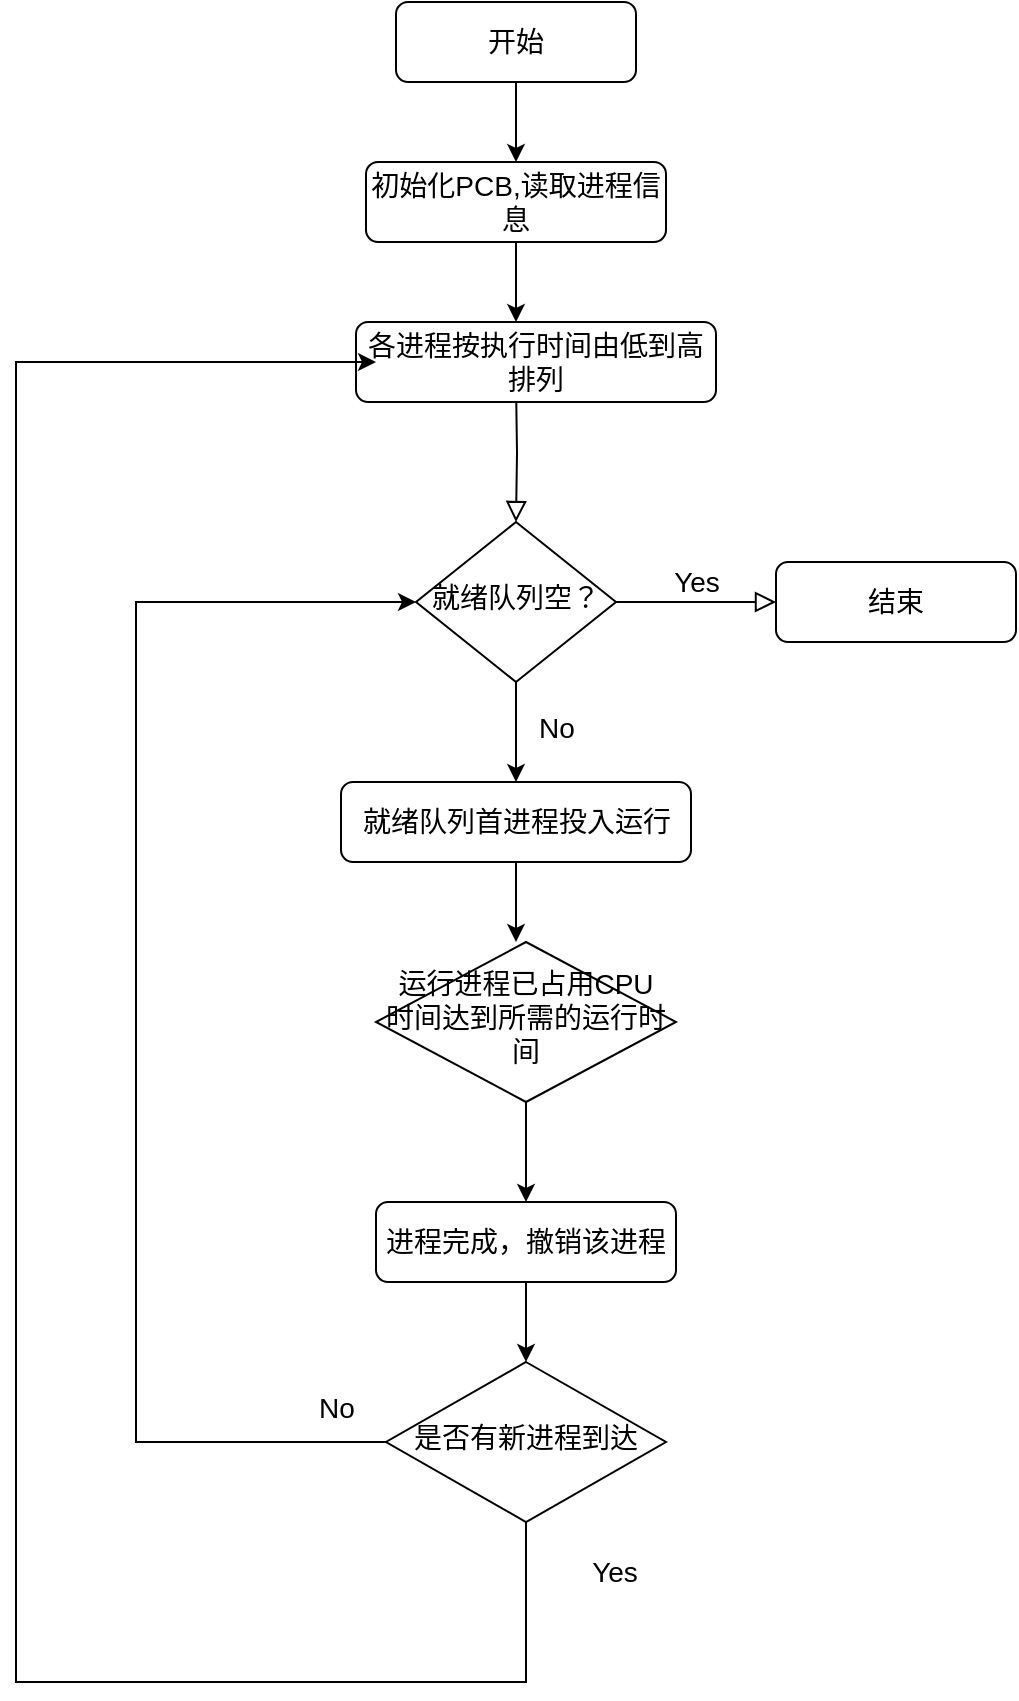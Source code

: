 <mxfile version="22.1.7" type="github">
  <diagram id="C5RBs43oDa-KdzZeNtuy" name="Page-1">
    <mxGraphModel dx="982" dy="570" grid="1" gridSize="10" guides="1" tooltips="1" connect="1" arrows="1" fold="1" page="1" pageScale="1" pageWidth="827" pageHeight="1169" math="0" shadow="0">
      <root>
        <mxCell id="WIyWlLk6GJQsqaUBKTNV-0" />
        <mxCell id="WIyWlLk6GJQsqaUBKTNV-1" parent="WIyWlLk6GJQsqaUBKTNV-0" />
        <mxCell id="um3GFqPAfOgvHHpZD2lJ-0" value="" style="rounded=0;html=1;jettySize=auto;orthogonalLoop=1;fontSize=14;endArrow=block;endFill=0;endSize=8;strokeWidth=1;shadow=0;labelBackgroundColor=none;edgeStyle=orthogonalEdgeStyle;" edge="1" parent="WIyWlLk6GJQsqaUBKTNV-1" target="um3GFqPAfOgvHHpZD2lJ-4">
          <mxGeometry relative="1" as="geometry">
            <mxPoint x="390" y="250" as="sourcePoint" />
          </mxGeometry>
        </mxCell>
        <mxCell id="um3GFqPAfOgvHHpZD2lJ-1" value="各进程按执行时间由低到高排列" style="rounded=1;whiteSpace=wrap;html=1;fontSize=14;glass=0;strokeWidth=1;shadow=0;" vertex="1" parent="WIyWlLk6GJQsqaUBKTNV-1">
          <mxGeometry x="310" y="220" width="180" height="40" as="geometry" />
        </mxCell>
        <mxCell id="um3GFqPAfOgvHHpZD2lJ-2" value="Yes" style="edgeStyle=orthogonalEdgeStyle;rounded=0;html=1;jettySize=auto;orthogonalLoop=1;fontSize=14;endArrow=block;endFill=0;endSize=8;strokeWidth=1;shadow=0;labelBackgroundColor=none;" edge="1" parent="WIyWlLk6GJQsqaUBKTNV-1" source="um3GFqPAfOgvHHpZD2lJ-4" target="um3GFqPAfOgvHHpZD2lJ-5">
          <mxGeometry y="10" relative="1" as="geometry">
            <mxPoint as="offset" />
          </mxGeometry>
        </mxCell>
        <mxCell id="um3GFqPAfOgvHHpZD2lJ-3" style="edgeStyle=orthogonalEdgeStyle;rounded=0;orthogonalLoop=1;jettySize=auto;html=1;fontSize=14;" edge="1" parent="WIyWlLk6GJQsqaUBKTNV-1" source="um3GFqPAfOgvHHpZD2lJ-4">
          <mxGeometry relative="1" as="geometry">
            <mxPoint x="390" y="450" as="targetPoint" />
          </mxGeometry>
        </mxCell>
        <mxCell id="um3GFqPAfOgvHHpZD2lJ-4" value="就绪队列空？" style="rhombus;whiteSpace=wrap;html=1;shadow=0;fontFamily=Helvetica;fontSize=14;align=center;strokeWidth=1;spacing=6;spacingTop=-4;" vertex="1" parent="WIyWlLk6GJQsqaUBKTNV-1">
          <mxGeometry x="340" y="320" width="100" height="80" as="geometry" />
        </mxCell>
        <mxCell id="um3GFqPAfOgvHHpZD2lJ-5" value="结束" style="rounded=1;whiteSpace=wrap;html=1;fontSize=14;glass=0;strokeWidth=1;shadow=0;" vertex="1" parent="WIyWlLk6GJQsqaUBKTNV-1">
          <mxGeometry x="520" y="340" width="120" height="40" as="geometry" />
        </mxCell>
        <mxCell id="um3GFqPAfOgvHHpZD2lJ-6" style="edgeStyle=orthogonalEdgeStyle;rounded=0;orthogonalLoop=1;jettySize=auto;html=1;exitX=0.5;exitY=1;exitDx=0;exitDy=0;fontSize=14;" edge="1" parent="WIyWlLk6GJQsqaUBKTNV-1" source="um3GFqPAfOgvHHpZD2lJ-7" target="um3GFqPAfOgvHHpZD2lJ-1">
          <mxGeometry relative="1" as="geometry">
            <Array as="points">
              <mxPoint x="390" y="210" />
              <mxPoint x="390" y="210" />
            </Array>
          </mxGeometry>
        </mxCell>
        <mxCell id="um3GFqPAfOgvHHpZD2lJ-7" value="初始化PCB,读取进程信息" style="rounded=1;whiteSpace=wrap;html=1;fontSize=14;glass=0;strokeWidth=1;shadow=0;" vertex="1" parent="WIyWlLk6GJQsqaUBKTNV-1">
          <mxGeometry x="315" y="140" width="150" height="40" as="geometry" />
        </mxCell>
        <mxCell id="um3GFqPAfOgvHHpZD2lJ-8" style="edgeStyle=orthogonalEdgeStyle;rounded=0;orthogonalLoop=1;jettySize=auto;html=1;exitX=0.5;exitY=1;exitDx=0;exitDy=0;entryX=0.5;entryY=0;entryDx=0;entryDy=0;fontSize=14;" edge="1" parent="WIyWlLk6GJQsqaUBKTNV-1" source="um3GFqPAfOgvHHpZD2lJ-9" target="um3GFqPAfOgvHHpZD2lJ-7">
          <mxGeometry relative="1" as="geometry" />
        </mxCell>
        <mxCell id="um3GFqPAfOgvHHpZD2lJ-9" value="开始" style="rounded=1;whiteSpace=wrap;html=1;fontSize=14;glass=0;strokeWidth=1;shadow=0;" vertex="1" parent="WIyWlLk6GJQsqaUBKTNV-1">
          <mxGeometry x="330" y="60" width="120" height="40" as="geometry" />
        </mxCell>
        <mxCell id="um3GFqPAfOgvHHpZD2lJ-10" style="edgeStyle=orthogonalEdgeStyle;rounded=0;orthogonalLoop=1;jettySize=auto;html=1;exitX=0.5;exitY=1;exitDx=0;exitDy=0;fontSize=14;" edge="1" parent="WIyWlLk6GJQsqaUBKTNV-1" source="um3GFqPAfOgvHHpZD2lJ-11">
          <mxGeometry relative="1" as="geometry">
            <mxPoint x="390" y="530" as="targetPoint" />
          </mxGeometry>
        </mxCell>
        <mxCell id="um3GFqPAfOgvHHpZD2lJ-11" value="就绪队列首进程投入运行" style="rounded=1;whiteSpace=wrap;html=1;fontSize=14;glass=0;strokeWidth=1;shadow=0;" vertex="1" parent="WIyWlLk6GJQsqaUBKTNV-1">
          <mxGeometry x="302.5" y="450" width="175" height="40" as="geometry" />
        </mxCell>
        <mxCell id="um3GFqPAfOgvHHpZD2lJ-23" style="edgeStyle=orthogonalEdgeStyle;rounded=0;orthogonalLoop=1;jettySize=auto;html=1;exitX=0.5;exitY=1;exitDx=0;exitDy=0;entryX=0.5;entryY=0;entryDx=0;entryDy=0;" edge="1" parent="WIyWlLk6GJQsqaUBKTNV-1" source="um3GFqPAfOgvHHpZD2lJ-14" target="um3GFqPAfOgvHHpZD2lJ-20">
          <mxGeometry relative="1" as="geometry" />
        </mxCell>
        <mxCell id="um3GFqPAfOgvHHpZD2lJ-14" value="运行进程已占用CPU时间达到所需的运行时间" style="rhombus;whiteSpace=wrap;html=1;shadow=0;fontFamily=Helvetica;fontSize=14;align=center;strokeWidth=1;spacing=6;spacingTop=-4;" vertex="1" parent="WIyWlLk6GJQsqaUBKTNV-1">
          <mxGeometry x="320" y="530" width="150" height="80" as="geometry" />
        </mxCell>
        <mxCell id="um3GFqPAfOgvHHpZD2lJ-15" style="edgeStyle=orthogonalEdgeStyle;rounded=0;orthogonalLoop=1;jettySize=auto;html=1;fontSize=14;exitX=0.5;exitY=1;exitDx=0;exitDy=0;" edge="1" parent="WIyWlLk6GJQsqaUBKTNV-1" source="um3GFqPAfOgvHHpZD2lJ-24">
          <mxGeometry relative="1" as="geometry">
            <mxPoint x="320" y="240" as="targetPoint" />
            <Array as="points">
              <mxPoint x="395" y="900" />
              <mxPoint x="140" y="900" />
              <mxPoint x="140" y="240" />
            </Array>
            <mxPoint x="400" y="820" as="sourcePoint" />
          </mxGeometry>
        </mxCell>
        <mxCell id="um3GFqPAfOgvHHpZD2lJ-18" value="No" style="text;html=1;align=center;verticalAlign=middle;resizable=0;points=[];autosize=1;strokeColor=none;fillColor=none;fontSize=14;" vertex="1" parent="WIyWlLk6GJQsqaUBKTNV-1">
          <mxGeometry x="390" y="408" width="40" height="30" as="geometry" />
        </mxCell>
        <mxCell id="um3GFqPAfOgvHHpZD2lJ-19" style="edgeStyle=orthogonalEdgeStyle;rounded=0;orthogonalLoop=1;jettySize=auto;html=1;exitX=0.5;exitY=1;exitDx=0;exitDy=0;fontSize=14;" edge="1" parent="WIyWlLk6GJQsqaUBKTNV-1">
          <mxGeometry relative="1" as="geometry">
            <mxPoint x="590" y="650" as="sourcePoint" />
            <mxPoint x="590" y="650" as="targetPoint" />
          </mxGeometry>
        </mxCell>
        <mxCell id="um3GFqPAfOgvHHpZD2lJ-27" style="edgeStyle=orthogonalEdgeStyle;rounded=0;orthogonalLoop=1;jettySize=auto;html=1;entryX=0.5;entryY=0;entryDx=0;entryDy=0;" edge="1" parent="WIyWlLk6GJQsqaUBKTNV-1" source="um3GFqPAfOgvHHpZD2lJ-20" target="um3GFqPAfOgvHHpZD2lJ-24">
          <mxGeometry relative="1" as="geometry" />
        </mxCell>
        <mxCell id="um3GFqPAfOgvHHpZD2lJ-20" value="&lt;font style=&quot;font-size: 14px;&quot;&gt;进程完成，撤销该进程&lt;/font&gt;" style="rounded=1;whiteSpace=wrap;html=1;fontSize=12;glass=0;strokeWidth=1;shadow=0;" vertex="1" parent="WIyWlLk6GJQsqaUBKTNV-1">
          <mxGeometry x="320" y="660" width="150" height="40" as="geometry" />
        </mxCell>
        <mxCell id="um3GFqPAfOgvHHpZD2lJ-29" style="rounded=0;orthogonalLoop=1;jettySize=auto;html=1;edgeStyle=orthogonalEdgeStyle;entryX=0;entryY=0.5;entryDx=0;entryDy=0;" edge="1" parent="WIyWlLk6GJQsqaUBKTNV-1" source="um3GFqPAfOgvHHpZD2lJ-24" target="um3GFqPAfOgvHHpZD2lJ-4">
          <mxGeometry relative="1" as="geometry">
            <mxPoint x="190" y="360" as="targetPoint" />
            <Array as="points">
              <mxPoint x="200" y="780" />
              <mxPoint x="200" y="360" />
            </Array>
          </mxGeometry>
        </mxCell>
        <mxCell id="um3GFqPAfOgvHHpZD2lJ-24" value="是否有新进程到达" style="rhombus;whiteSpace=wrap;html=1;shadow=0;fontFamily=Helvetica;fontSize=14;align=center;strokeWidth=1;spacing=6;spacingTop=-4;" vertex="1" parent="WIyWlLk6GJQsqaUBKTNV-1">
          <mxGeometry x="325" y="740" width="140" height="80" as="geometry" />
        </mxCell>
        <mxCell id="um3GFqPAfOgvHHpZD2lJ-28" value="&lt;font style=&quot;font-size: 14px;&quot;&gt;Yes&lt;/font&gt;" style="text;html=1;align=center;verticalAlign=middle;resizable=0;points=[];autosize=1;strokeColor=none;fillColor=none;" vertex="1" parent="WIyWlLk6GJQsqaUBKTNV-1">
          <mxGeometry x="414" y="830" width="50" height="30" as="geometry" />
        </mxCell>
        <mxCell id="um3GFqPAfOgvHHpZD2lJ-33" value="&lt;font style=&quot;font-size: 14px;&quot;&gt;No&lt;/font&gt;" style="text;html=1;align=center;verticalAlign=middle;resizable=0;points=[];autosize=1;strokeColor=none;fillColor=none;" vertex="1" parent="WIyWlLk6GJQsqaUBKTNV-1">
          <mxGeometry x="280" y="748" width="40" height="30" as="geometry" />
        </mxCell>
      </root>
    </mxGraphModel>
  </diagram>
</mxfile>
